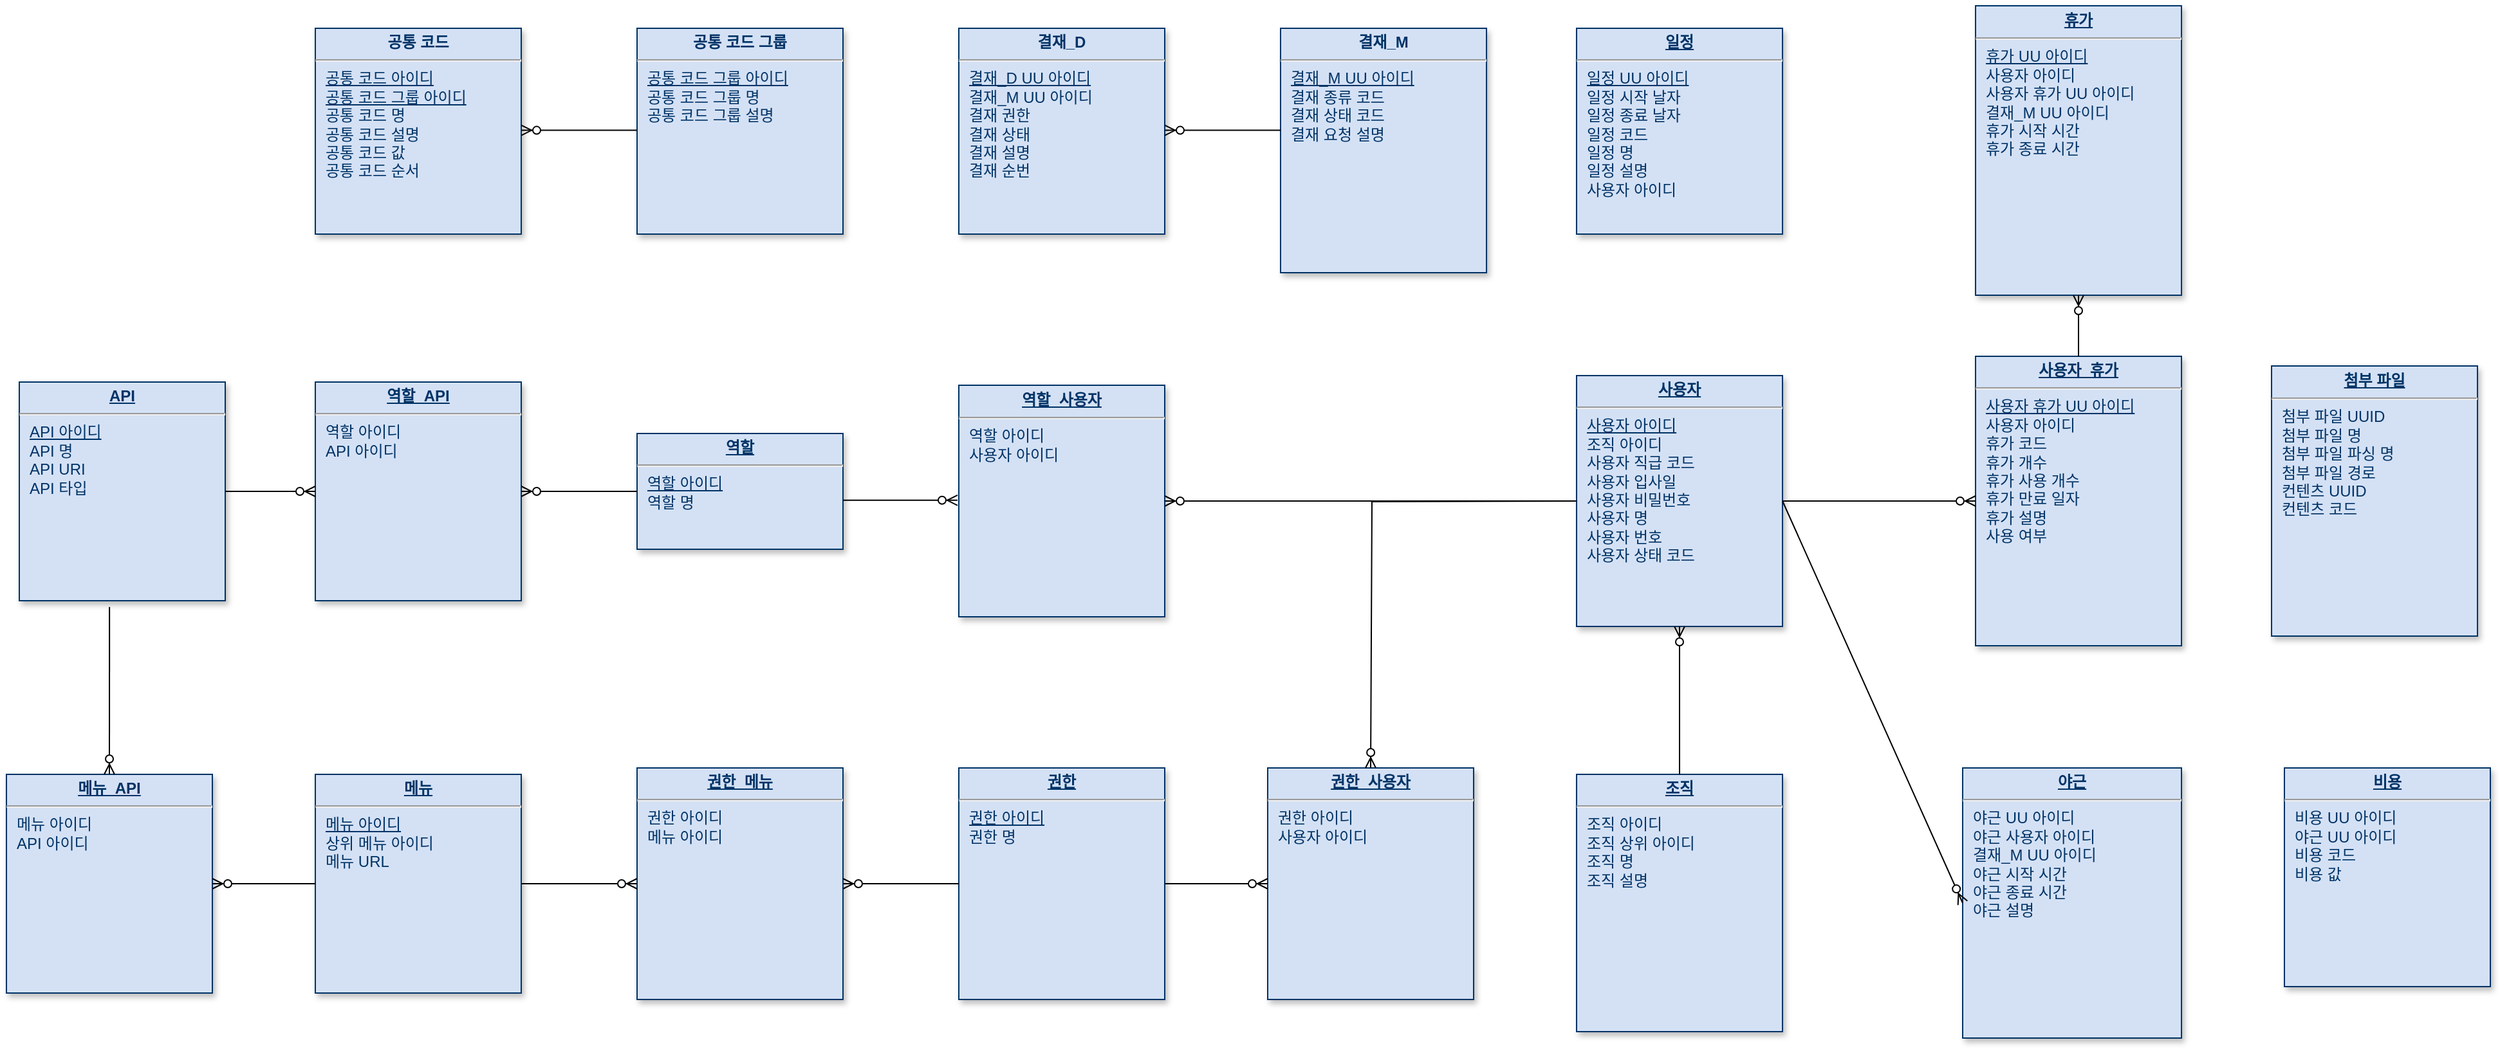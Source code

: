 <mxfile version="20.8.23" type="device"><diagram name="Page-1" id="efa7a0a1-bf9b-a30e-e6df-94a7791c09e9"><mxGraphModel dx="2260" dy="788" grid="1" gridSize="10" guides="1" tooltips="1" connect="1" arrows="1" fold="1" page="1" pageScale="1" pageWidth="826" pageHeight="1169" background="none" math="0" shadow="0"><root><mxCell id="0"/><mxCell id="1" parent="0"/><mxCell id="19" value="&lt;p style=&quot;margin: 0px; margin-top: 4px; text-align: center; text-decoration: underline;&quot;&gt;&lt;b&gt;사용자&lt;/b&gt;&lt;/p&gt;&lt;hr&gt;&lt;p style=&quot;margin: 0px; margin-left: 8px;&quot;&gt;&lt;u&gt;사용자 아이디&lt;/u&gt;&lt;/p&gt;&lt;p style=&quot;margin: 0px; margin-left: 8px;&quot;&gt;조직 아이디&lt;br&gt;사용자 직급 코드&lt;/p&gt;&lt;p style=&quot;margin: 0px; margin-left: 8px;&quot;&gt;사용자 입사일&lt;/p&gt;&lt;p style=&quot;margin: 0px; margin-left: 8px;&quot;&gt;사용자 비밀번호&lt;/p&gt;&lt;p style=&quot;margin: 0px; margin-left: 8px;&quot;&gt;사용자 명&lt;/p&gt;&lt;p style=&quot;margin: 0px; margin-left: 8px;&quot;&gt;사용자 번호&lt;/p&gt;&lt;p style=&quot;margin: 0px; margin-left: 8px;&quot;&gt;사용자 상태 코드&lt;/p&gt;&lt;p style=&quot;margin: 0px; margin-left: 8px;&quot;&gt;&lt;br&gt;&lt;/p&gt;" style="verticalAlign=top;align=left;overflow=fill;fontSize=12;fontFamily=Helvetica;html=1;strokeColor=#003366;shadow=1;fillColor=#D4E1F5;fontColor=#003366" parent="1" vertex="1"><mxGeometry x="540" y="330" width="160" height="195" as="geometry"/></mxCell><mxCell id="20" value="&lt;p style=&quot;margin: 0px; margin-top: 4px; text-align: center; text-decoration: underline;&quot;&gt;&lt;b&gt;사용자_휴가&lt;/b&gt;&lt;/p&gt;&lt;hr&gt;&lt;p style=&quot;margin: 0px; margin-left: 8px;&quot;&gt;&lt;u&gt;사용자 휴가 UU 아이디&lt;/u&gt;&lt;/p&gt;&lt;p style=&quot;margin: 0px; margin-left: 8px;&quot;&gt;사용자 아이디&lt;/p&gt;&lt;p style=&quot;margin: 0px; margin-left: 8px;&quot;&gt;휴가 코드&lt;/p&gt;&lt;p style=&quot;margin: 0px; margin-left: 8px;&quot;&gt;휴가 개수&lt;/p&gt;&lt;p style=&quot;margin: 0px; margin-left: 8px;&quot;&gt;휴가 사용 개수&lt;/p&gt;&lt;p style=&quot;margin: 0px; margin-left: 8px;&quot;&gt;휴가 만료 일자&lt;/p&gt;&lt;p style=&quot;margin: 0px; margin-left: 8px;&quot;&gt;휴가 설명&lt;/p&gt;&lt;p style=&quot;margin: 0px; margin-left: 8px;&quot;&gt;사용 여부&lt;/p&gt;" style="verticalAlign=top;align=left;overflow=fill;fontSize=12;fontFamily=Helvetica;html=1;strokeColor=#003366;shadow=1;fillColor=#D4E1F5;fontColor=#003366" parent="1" vertex="1"><mxGeometry x="850" y="315" width="160" height="225" as="geometry"/></mxCell><mxCell id="21" value="&lt;p style=&quot;margin: 0px; margin-top: 4px; text-align: center; text-decoration: underline;&quot;&gt;&lt;b&gt;일정&lt;/b&gt;&lt;/p&gt;&lt;hr&gt;&lt;p style=&quot;margin: 0px; margin-left: 8px;&quot;&gt;&lt;u&gt;일정 UU 아이디&lt;/u&gt;&lt;/p&gt;&lt;p style=&quot;margin: 0px; margin-left: 8px;&quot;&gt;일정 시작 날자&lt;/p&gt;&lt;p style=&quot;margin: 0px; margin-left: 8px;&quot;&gt;일정 종료 날자&lt;/p&gt;&lt;p style=&quot;margin: 0px; margin-left: 8px;&quot;&gt;일정 코드&lt;/p&gt;&lt;p style=&quot;margin: 0px; margin-left: 8px;&quot;&gt;일정 명&lt;/p&gt;&lt;p style=&quot;margin: 0px; margin-left: 8px;&quot;&gt;일정 설명&lt;/p&gt;&lt;p style=&quot;margin: 0px; margin-left: 8px;&quot;&gt;사용자 아이디&lt;/p&gt;" style="verticalAlign=top;align=left;overflow=fill;fontSize=12;fontFamily=Helvetica;html=1;strokeColor=#003366;shadow=1;fillColor=#D4E1F5;fontColor=#003366" parent="1" vertex="1"><mxGeometry x="540" y="60.0" width="160" height="160" as="geometry"/></mxCell><mxCell id="25" value="&lt;p style=&quot;margin: 4px 0px 0px; text-align: center;&quot;&gt;&lt;strong style=&quot;&quot;&gt;결재_D&lt;/strong&gt;&lt;/p&gt;&lt;hr&gt;&lt;p style=&quot;margin: 0px; margin-left: 8px;&quot;&gt;&lt;u&gt;결재_D UU 아이디&lt;/u&gt;&lt;/p&gt;&lt;p style=&quot;margin: 0px; margin-left: 8px;&quot;&gt;결재_M UU 아이디&lt;/p&gt;&lt;p style=&quot;margin: 0px; margin-left: 8px;&quot;&gt;결재 권한&lt;/p&gt;&lt;p style=&quot;margin: 0px; margin-left: 8px;&quot;&gt;결재 상태&lt;/p&gt;&lt;p style=&quot;margin: 0px; margin-left: 8px;&quot;&gt;결재 설명&lt;/p&gt;&lt;p style=&quot;margin: 0px; margin-left: 8px;&quot;&gt;결재 순번&lt;/p&gt;" style="verticalAlign=top;align=left;overflow=fill;fontSize=12;fontFamily=Helvetica;html=1;strokeColor=#003366;shadow=1;fillColor=#D4E1F5;fontColor=#003366" parent="1" vertex="1"><mxGeometry x="60.0" y="60.0" width="160" height="160" as="geometry"/></mxCell><mxCell id="26" value="&lt;p style=&quot;margin: 0px; margin-top: 4px; text-align: center; text-decoration: underline;&quot;&gt;&lt;strong&gt;비용&lt;/strong&gt;&lt;/p&gt;&lt;hr&gt;&lt;p style=&quot;margin: 0px; margin-left: 8px;&quot;&gt;비용 UU 아이디&lt;/p&gt;&lt;p style=&quot;margin: 0px; margin-left: 8px;&quot;&gt;야근 UU 아이디&lt;/p&gt;&lt;p style=&quot;margin: 0px; margin-left: 8px;&quot;&gt;비용 코드&lt;/p&gt;&lt;p style=&quot;margin: 0px; margin-left: 8px;&quot;&gt;비용 값&lt;/p&gt;" style="verticalAlign=top;align=left;overflow=fill;fontSize=12;fontFamily=Helvetica;html=1;strokeColor=#003366;shadow=1;fillColor=#D4E1F5;fontColor=#003366" parent="1" vertex="1"><mxGeometry x="1090" y="635" width="160" height="170" as="geometry"/></mxCell><mxCell id="27" value="&lt;p style=&quot;margin: 0px; margin-top: 4px; text-align: center; text-decoration: underline;&quot;&gt;&lt;b&gt;조직&lt;/b&gt;&lt;/p&gt;&lt;hr&gt;&lt;p style=&quot;margin: 0px; margin-left: 8px;&quot;&gt;조직 아이디&lt;/p&gt;&lt;p style=&quot;margin: 0px; margin-left: 8px;&quot;&gt;조직 상위 아이디&lt;/p&gt;&lt;p style=&quot;margin: 0px; margin-left: 8px;&quot;&gt;조직 명&lt;/p&gt;&lt;p style=&quot;margin: 0px; margin-left: 8px;&quot;&gt;조직 설명&lt;/p&gt;&lt;p style=&quot;margin: 0px; margin-left: 8px;&quot;&gt;&lt;br&gt;&lt;/p&gt;" style="verticalAlign=top;align=left;overflow=fill;fontSize=12;fontFamily=Helvetica;html=1;strokeColor=#003366;shadow=1;fillColor=#D4E1F5;fontColor=#003366" parent="1" vertex="1"><mxGeometry x="540" y="640" width="160" height="200" as="geometry"/></mxCell><mxCell id="28" value="&lt;p style=&quot;margin: 0px; margin-top: 4px; text-align: center; text-decoration: underline;&quot;&gt;&lt;strong&gt;권한&lt;/strong&gt;&lt;/p&gt;&lt;hr&gt;&lt;p style=&quot;margin: 0px; margin-left: 8px;&quot;&gt;&lt;u&gt;권한 아이디&lt;/u&gt;&lt;/p&gt;&lt;p style=&quot;margin: 0px; margin-left: 8px;&quot;&gt;권한 명&lt;/p&gt;&lt;p style=&quot;margin: 0px; margin-left: 8px;&quot;&gt;&lt;br&gt;&lt;/p&gt;" style="verticalAlign=top;align=left;overflow=fill;fontSize=12;fontFamily=Helvetica;html=1;strokeColor=#003366;shadow=1;fillColor=#D4E1F5;fontColor=#003366" parent="1" vertex="1"><mxGeometry x="60.0" y="635.0" width="160" height="180" as="geometry"/></mxCell><mxCell id="30" value="&lt;p style=&quot;margin: 0px; margin-top: 4px; text-align: center; text-decoration: underline;&quot;&gt;&lt;strong&gt;야근&lt;/strong&gt;&lt;/p&gt;&lt;hr&gt;&lt;p style=&quot;margin: 0px; margin-left: 8px;&quot;&gt;야근 UU 아이디&lt;/p&gt;&lt;p style=&quot;margin: 0px; margin-left: 8px;&quot;&gt;야근 사용자 아이디&lt;/p&gt;&lt;p style=&quot;margin: 0px; margin-left: 8px;&quot;&gt;결재_M UU 아이디&lt;/p&gt;&lt;p style=&quot;margin: 0px; margin-left: 8px;&quot;&gt;야근 시작 시간&lt;/p&gt;&lt;p style=&quot;margin: 0px; margin-left: 8px;&quot;&gt;야근 종료 시간&lt;/p&gt;&lt;p style=&quot;margin: 0px; margin-left: 8px;&quot;&gt;야근 설명&lt;/p&gt;" style="verticalAlign=top;align=left;overflow=fill;fontSize=12;fontFamily=Helvetica;html=1;strokeColor=#003366;shadow=1;fillColor=#D4E1F5;fontColor=#003366" parent="1" vertex="1"><mxGeometry x="840" y="635" width="170" height="210" as="geometry"/></mxCell><mxCell id="31" value="&lt;p style=&quot;margin: 0px; margin-top: 4px; text-align: center; text-decoration: underline;&quot;&gt;&lt;strong&gt;첨부 파일&lt;/strong&gt;&lt;/p&gt;&lt;hr&gt;&lt;p style=&quot;margin: 0px; margin-left: 8px;&quot;&gt;첨부 파일 UUID&lt;/p&gt;&lt;p style=&quot;margin: 0px; margin-left: 8px;&quot;&gt;첨부 파일 명&lt;/p&gt;&lt;p style=&quot;margin: 0px; margin-left: 8px;&quot;&gt;첨부 파일 파싱 명&lt;/p&gt;&lt;p style=&quot;margin: 0px; margin-left: 8px;&quot;&gt;첨부 파일 경로&lt;/p&gt;&lt;p style=&quot;margin: 0px; margin-left: 8px;&quot;&gt;컨텐츠 UUID&lt;/p&gt;&lt;p style=&quot;margin: 0px; margin-left: 8px;&quot;&gt;컨텐츠 코드&lt;/p&gt;" style="verticalAlign=top;align=left;overflow=fill;fontSize=12;fontFamily=Helvetica;html=1;strokeColor=#003366;shadow=1;fillColor=#D4E1F5;fontColor=#003366" parent="1" vertex="1"><mxGeometry x="1080" y="322.5" width="160" height="210" as="geometry"/></mxCell><mxCell id="33" value="&lt;p style=&quot;margin: 0px; margin-top: 4px; text-align: center; text-decoration: underline;&quot;&gt;&lt;strong&gt;역할&lt;/strong&gt;&lt;/p&gt;&lt;hr&gt;&lt;p style=&quot;margin: 0px; margin-left: 8px;&quot;&gt;&lt;u&gt;역할 아이디&lt;/u&gt;&lt;/p&gt;&lt;p style=&quot;margin: 0px; margin-left: 8px;&quot;&gt;역할 명&lt;br&gt;&lt;/p&gt;" style="verticalAlign=top;align=left;overflow=fill;fontSize=12;fontFamily=Helvetica;html=1;strokeColor=#003366;shadow=1;fillColor=#D4E1F5;fontColor=#003366" parent="1" vertex="1"><mxGeometry x="-190" y="375.0" width="160" height="90" as="geometry"/></mxCell><mxCell id="34" value="&lt;p style=&quot;margin: 0px ; margin-top: 4px ; text-align: center ; text-decoration: underline&quot;&gt;&lt;strong&gt;메뉴&lt;/strong&gt;&lt;/p&gt;&lt;hr&gt;&lt;p style=&quot;margin: 0px ; margin-left: 8px&quot;&gt;&lt;u&gt;메뉴 아이디&lt;/u&gt;&lt;/p&gt;&lt;p style=&quot;margin: 0px ; margin-left: 8px&quot;&gt;상위 메뉴 아이디&lt;/p&gt;&lt;p style=&quot;margin: 0px ; margin-left: 8px&quot;&gt;메뉴 URL&lt;/p&gt;" style="verticalAlign=top;align=left;overflow=fill;fontSize=12;fontFamily=Helvetica;html=1;strokeColor=#003366;shadow=1;fillColor=#D4E1F5;fontColor=#003366" parent="1" vertex="1"><mxGeometry x="-440" y="640" width="160" height="170" as="geometry"/></mxCell><mxCell id="35" value="&lt;p style=&quot;margin: 4px 0px 0px; text-align: center;&quot;&gt;&lt;b style=&quot;&quot;&gt;결재_M&lt;/b&gt;&lt;/p&gt;&lt;hr&gt;&lt;p style=&quot;margin: 0px; margin-left: 8px;&quot;&gt;&lt;u&gt;결재_M UU 아이디&lt;/u&gt;&lt;/p&gt;&lt;p style=&quot;margin: 0px; margin-left: 8px;&quot;&gt;결재 종류 코드&lt;/p&gt;&lt;p style=&quot;margin: 0px; margin-left: 8px;&quot;&gt;결재 상태 코드&lt;/p&gt;&lt;p style=&quot;margin: 0px; margin-left: 8px;&quot;&gt;결재 요청 설명&lt;/p&gt;&lt;p style=&quot;margin: 0px; margin-left: 8px;&quot;&gt;&lt;br&gt;&lt;/p&gt;" style="verticalAlign=top;align=left;overflow=fill;fontSize=12;fontFamily=Helvetica;html=1;strokeColor=#003366;shadow=1;fillColor=#D4E1F5;fontColor=#003366" parent="1" vertex="1"><mxGeometry x="310" y="60.0" width="160" height="190" as="geometry"/></mxCell><mxCell id="GC09_5yyIAjx3o4Mujx2-112" value="&lt;p style=&quot;margin: 0px; margin-top: 4px; text-align: center; text-decoration: underline;&quot;&gt;&lt;b&gt;휴가&lt;/b&gt;&lt;/p&gt;&lt;hr&gt;&lt;p style=&quot;margin: 0px; margin-left: 8px;&quot;&gt;&lt;u&gt;휴가 UU 아이디&lt;/u&gt;&lt;/p&gt;&lt;p style=&quot;margin: 0px; margin-left: 8px;&quot;&gt;사용자 아이디&lt;/p&gt;&lt;p style=&quot;margin: 0px; margin-left: 8px;&quot;&gt;사용자 휴가 UU 아이디&lt;/p&gt;&lt;p style=&quot;margin: 0px; margin-left: 8px;&quot;&gt;결재_M UU 아이디&lt;br&gt;&lt;/p&gt;&lt;p style=&quot;margin: 0px; margin-left: 8px;&quot;&gt;휴가 시작 시간&lt;/p&gt;&lt;p style=&quot;margin: 0px; margin-left: 8px;&quot;&gt;휴가 종료 시간&lt;/p&gt;" style="verticalAlign=top;align=left;overflow=fill;fontSize=12;fontFamily=Helvetica;html=1;strokeColor=#003366;shadow=1;fillColor=#D4E1F5;fontColor=#003366" parent="1" vertex="1"><mxGeometry x="850" y="42.5" width="160" height="225" as="geometry"/></mxCell><mxCell id="pDk9LVOdJZfk1oNghU2--113" value="&lt;p style=&quot;margin: 0px; margin-top: 4px; text-align: center; text-decoration: underline;&quot;&gt;&lt;strong&gt;권한_메뉴&lt;/strong&gt;&lt;/p&gt;&lt;hr&gt;&lt;p style=&quot;margin: 0px; margin-left: 8px;&quot;&gt;권한 아이디&lt;/p&gt;&lt;p style=&quot;margin: 0px; margin-left: 8px;&quot;&gt;메뉴 아이디&lt;/p&gt;&lt;p style=&quot;margin: 0px; margin-left: 8px;&quot;&gt;&lt;br&gt;&lt;/p&gt;" style="verticalAlign=top;align=left;overflow=fill;fontSize=12;fontFamily=Helvetica;html=1;strokeColor=#003366;shadow=1;fillColor=#D4E1F5;fontColor=#003366;direction=east;" parent="1" vertex="1"><mxGeometry x="-190.0" y="635.0" width="160" height="180" as="geometry"/></mxCell><mxCell id="pDk9LVOdJZfk1oNghU2--114" value="&lt;p style=&quot;margin: 0px ; margin-top: 4px ; text-align: center ; text-decoration: underline&quot;&gt;&lt;b&gt;API&lt;/b&gt;&lt;/p&gt;&lt;hr&gt;&lt;p style=&quot;margin: 0px ; margin-left: 8px&quot;&gt;&lt;u&gt;API 아이디&lt;/u&gt;&lt;/p&gt;&lt;p style=&quot;margin: 0px ; margin-left: 8px&quot;&gt;API 명&lt;/p&gt;&lt;p style=&quot;margin: 0px ; margin-left: 8px&quot;&gt;API URI&lt;/p&gt;&lt;p style=&quot;margin: 0px ; margin-left: 8px&quot;&gt;API 타입&lt;/p&gt;&lt;p style=&quot;margin: 0px ; margin-left: 8px&quot;&gt;&lt;br&gt;&lt;/p&gt;" style="verticalAlign=top;align=left;overflow=fill;fontSize=12;fontFamily=Helvetica;html=1;strokeColor=#003366;shadow=1;fillColor=#D4E1F5;fontColor=#003366" parent="1" vertex="1"><mxGeometry x="-670" y="335" width="160" height="170" as="geometry"/></mxCell><mxCell id="pDk9LVOdJZfk1oNghU2--115" value="&lt;p style=&quot;margin: 0px ; margin-top: 4px ; text-align: center ; text-decoration: underline&quot;&gt;&lt;strong&gt;메뉴_API&lt;/strong&gt;&lt;/p&gt;&lt;hr&gt;&lt;p style=&quot;margin: 0px ; margin-left: 8px&quot;&gt;메뉴 아이디&lt;/p&gt;&lt;p style=&quot;margin: 0px ; margin-left: 8px&quot;&gt;API 아이디&lt;/p&gt;" style="verticalAlign=top;align=left;overflow=fill;fontSize=12;fontFamily=Helvetica;html=1;strokeColor=#003366;shadow=1;fillColor=#D4E1F5;fontColor=#003366" parent="1" vertex="1"><mxGeometry x="-680" y="640" width="160" height="170" as="geometry"/></mxCell><mxCell id="pDk9LVOdJZfk1oNghU2--116" value="&lt;p style=&quot;margin: 0px; margin-top: 4px; text-align: center; text-decoration: underline;&quot;&gt;&lt;strong&gt;권한_사용자&lt;/strong&gt;&lt;/p&gt;&lt;hr&gt;&lt;p style=&quot;margin: 0px; margin-left: 8px;&quot;&gt;권한 아이디&lt;/p&gt;&lt;p style=&quot;margin: 0px; margin-left: 8px;&quot;&gt;사용자 아이디&lt;/p&gt;&lt;p style=&quot;margin: 0px; margin-left: 8px;&quot;&gt;&lt;br&gt;&lt;/p&gt;" style="verticalAlign=top;align=left;overflow=fill;fontSize=12;fontFamily=Helvetica;html=1;strokeColor=#003366;shadow=1;fillColor=#D4E1F5;fontColor=#003366" parent="1" vertex="1"><mxGeometry x="300.0" y="635.0" width="160" height="180" as="geometry"/></mxCell><mxCell id="pDk9LVOdJZfk1oNghU2--117" value="&lt;p style=&quot;margin: 0px; margin-top: 4px; text-align: center; text-decoration: underline;&quot;&gt;&lt;b&gt;역할_사용자&lt;/b&gt;&lt;/p&gt;&lt;hr&gt;&lt;p style=&quot;margin: 0px; margin-left: 8px;&quot;&gt;역할 아이디&lt;/p&gt;&lt;p style=&quot;margin: 0px; margin-left: 8px;&quot;&gt;사용자 아이디&lt;/p&gt;&lt;p style=&quot;margin: 0px; margin-left: 8px;&quot;&gt;&lt;br&gt;&lt;/p&gt;" style="verticalAlign=top;align=left;overflow=fill;fontSize=12;fontFamily=Helvetica;html=1;strokeColor=#003366;shadow=1;fillColor=#D4E1F5;fontColor=#003366" parent="1" vertex="1"><mxGeometry x="60.0" y="337.5" width="160" height="180" as="geometry"/></mxCell><mxCell id="pDk9LVOdJZfk1oNghU2--118" value="&lt;p style=&quot;margin: 0px ; margin-top: 4px ; text-align: center ; text-decoration: underline&quot;&gt;&lt;strong&gt;역할_API&lt;/strong&gt;&lt;/p&gt;&lt;hr&gt;&lt;p style=&quot;margin: 0px ; margin-left: 8px&quot;&gt;역할 아이디&lt;/p&gt;&lt;p style=&quot;margin: 0px ; margin-left: 8px&quot;&gt;API 아이디&lt;/p&gt;" style="verticalAlign=top;align=left;overflow=fill;fontSize=12;fontFamily=Helvetica;html=1;strokeColor=#003366;shadow=1;fillColor=#D4E1F5;fontColor=#003366" parent="1" vertex="1"><mxGeometry x="-440" y="335" width="160" height="170" as="geometry"/></mxCell><mxCell id="Tgc7-UUROzezp4vlFefw-38" value="" style="fontSize=12;html=1;endArrow=ERzeroToMany;endFill=1;rounded=0;exitX=0.5;exitY=0;exitDx=0;exitDy=0;entryX=0.5;entryY=1;entryDx=0;entryDy=0;" parent="1" source="27" target="19" edge="1"><mxGeometry width="100" height="100" relative="1" as="geometry"><mxPoint x="610" y="610" as="sourcePoint"/><mxPoint x="710" y="510" as="targetPoint"/></mxGeometry></mxCell><mxCell id="Tgc7-UUROzezp4vlFefw-40" value="" style="fontSize=12;html=1;endArrow=ERzeroToMany;endFill=1;rounded=0;exitX=1;exitY=0.5;exitDx=0;exitDy=0;entryX=0;entryY=0.5;entryDx=0;entryDy=0;" parent="1" source="19" target="20" edge="1"><mxGeometry width="100" height="100" relative="1" as="geometry"><mxPoint x="730" y="465" as="sourcePoint"/><mxPoint x="770" y="430" as="targetPoint"/></mxGeometry></mxCell><mxCell id="Tgc7-UUROzezp4vlFefw-41" value="" style="fontSize=12;html=1;endArrow=ERzeroToMany;endFill=1;rounded=0;exitX=0.5;exitY=0;exitDx=0;exitDy=0;entryX=0.5;entryY=1;entryDx=0;entryDy=0;" parent="1" source="20" target="GC09_5yyIAjx3o4Mujx2-112" edge="1"><mxGeometry width="100" height="100" relative="1" as="geometry"><mxPoint x="710" y="439" as="sourcePoint"/><mxPoint x="780" y="440" as="targetPoint"/></mxGeometry></mxCell><mxCell id="Tgc7-UUROzezp4vlFefw-42" value="" style="fontSize=12;html=1;endArrow=ERzeroToMany;endFill=1;rounded=0;exitX=0;exitY=0.5;exitDx=0;exitDy=0;entryX=0.5;entryY=0;entryDx=0;entryDy=0;" parent="1" source="19" target="pDk9LVOdJZfk1oNghU2--116" edge="1"><mxGeometry width="100" height="100" relative="1" as="geometry"><mxPoint x="360" y="435" as="sourcePoint"/><mxPoint x="360" y="320" as="targetPoint"/><Array as="points"><mxPoint x="381" y="428"/></Array></mxGeometry></mxCell><mxCell id="Tgc7-UUROzezp4vlFefw-43" value="" style="fontSize=12;html=1;endArrow=ERzeroToMany;endFill=1;rounded=0;exitX=0;exitY=0.5;exitDx=0;exitDy=0;entryX=1;entryY=0.5;entryDx=0;entryDy=0;" parent="1" source="19" target="pDk9LVOdJZfk1oNghU2--117" edge="1"><mxGeometry width="100" height="100" relative="1" as="geometry"><mxPoint x="320" y="452.5" as="sourcePoint"/><mxPoint x="320" y="337.5" as="targetPoint"/></mxGeometry></mxCell><mxCell id="Tgc7-UUROzezp4vlFefw-44" value="" style="fontSize=12;html=1;endArrow=ERzeroToMany;endFill=1;rounded=0;exitX=1;exitY=0.5;exitDx=0;exitDy=0;entryX=0;entryY=0.5;entryDx=0;entryDy=0;" parent="1" source="28" target="pDk9LVOdJZfk1oNghU2--116" edge="1"><mxGeometry width="100" height="100" relative="1" as="geometry"><mxPoint x="260" y="699" as="sourcePoint"/><mxPoint x="260" y="584" as="targetPoint"/></mxGeometry></mxCell><mxCell id="Tgc7-UUROzezp4vlFefw-45" value="" style="fontSize=12;html=1;endArrow=ERzeroToMany;endFill=1;rounded=0;exitX=1;exitY=0.5;exitDx=0;exitDy=0;entryX=-0.004;entryY=0.442;entryDx=0;entryDy=0;entryPerimeter=0;" parent="1" edge="1"><mxGeometry width="100" height="100" relative="1" as="geometry"><mxPoint x="-30" y="426.91" as="sourcePoint"/><mxPoint x="59" y="426.91" as="targetPoint"/></mxGeometry></mxCell><mxCell id="Tgc7-UUROzezp4vlFefw-46" value="" style="fontSize=12;html=1;endArrow=ERzeroToMany;endFill=1;rounded=0;exitX=0;exitY=0.5;exitDx=0;exitDy=0;" parent="1" source="33" target="pDk9LVOdJZfk1oNghU2--118" edge="1"><mxGeometry width="100" height="100" relative="1" as="geometry"><mxPoint x="-190" y="512.5" as="sourcePoint"/><mxPoint x="-101" y="512.5" as="targetPoint"/></mxGeometry></mxCell><mxCell id="Tgc7-UUROzezp4vlFefw-47" value="" style="fontSize=12;html=1;endArrow=ERzeroToMany;endFill=1;rounded=0;exitX=1;exitY=0.5;exitDx=0;exitDy=0;" parent="1" source="pDk9LVOdJZfk1oNghU2--114" target="pDk9LVOdJZfk1oNghU2--118" edge="1"><mxGeometry width="100" height="100" relative="1" as="geometry"><mxPoint x="-510" y="441" as="sourcePoint"/><mxPoint x="-600" y="444" as="targetPoint"/></mxGeometry></mxCell><mxCell id="Tgc7-UUROzezp4vlFefw-48" value="" style="fontSize=12;html=1;endArrow=ERzeroToMany;endFill=1;rounded=0;exitX=0.438;exitY=1.029;exitDx=0;exitDy=0;exitPerimeter=0;entryX=0.5;entryY=0;entryDx=0;entryDy=0;" parent="1" source="pDk9LVOdJZfk1oNghU2--114" target="pDk9LVOdJZfk1oNghU2--115" edge="1"><mxGeometry width="100" height="100" relative="1" as="geometry"><mxPoint x="-500" y="430" as="sourcePoint"/><mxPoint x="-430" y="430" as="targetPoint"/></mxGeometry></mxCell><mxCell id="Tgc7-UUROzezp4vlFefw-49" value="" style="fontSize=12;html=1;endArrow=ERzeroToMany;endFill=1;rounded=0;exitX=0;exitY=0.5;exitDx=0;exitDy=0;entryX=1;entryY=0.5;entryDx=0;entryDy=0;" parent="1" source="34" target="pDk9LVOdJZfk1oNghU2--115" edge="1"><mxGeometry width="100" height="100" relative="1" as="geometry"><mxPoint x="-500" y="430" as="sourcePoint"/><mxPoint x="-430" y="430" as="targetPoint"/></mxGeometry></mxCell><mxCell id="Tgc7-UUROzezp4vlFefw-50" value="" style="fontSize=12;html=1;endArrow=ERzeroToMany;endFill=1;rounded=0;exitX=1;exitY=0.5;exitDx=0;exitDy=0;entryX=0;entryY=0.5;entryDx=0;entryDy=0;" parent="1" source="34" target="pDk9LVOdJZfk1oNghU2--113" edge="1"><mxGeometry width="100" height="100" relative="1" as="geometry"><mxPoint x="-500" y="430" as="sourcePoint"/><mxPoint x="-430" y="430" as="targetPoint"/></mxGeometry></mxCell><mxCell id="Tgc7-UUROzezp4vlFefw-51" value="" style="fontSize=12;html=1;endArrow=ERzeroToMany;endFill=1;rounded=0;exitX=0;exitY=0.5;exitDx=0;exitDy=0;entryX=1;entryY=0.5;entryDx=0;entryDy=0;" parent="1" source="28" target="pDk9LVOdJZfk1oNghU2--113" edge="1"><mxGeometry width="100" height="100" relative="1" as="geometry"><mxPoint x="230" y="740" as="sourcePoint"/><mxPoint x="319" y="740" as="targetPoint"/></mxGeometry></mxCell><mxCell id="Tgc7-UUROzezp4vlFefw-52" value="" style="fontSize=12;html=1;endArrow=ERzeroToMany;endFill=1;rounded=0;entryX=0;entryY=0.5;entryDx=0;entryDy=0;exitX=1;exitY=0.5;exitDx=0;exitDy=0;" parent="1" source="19" target="30" edge="1"><mxGeometry width="100" height="100" relative="1" as="geometry"><mxPoint x="740" y="350" as="sourcePoint"/><mxPoint x="860" y="438" as="targetPoint"/></mxGeometry></mxCell><mxCell id="KtGC9aIujTDvEhXypuiG-35" value="&lt;p style=&quot;margin: 4px 0px 0px; text-align: center;&quot;&gt;&lt;b&gt;공통 코드 그룹&lt;/b&gt;&lt;/p&gt;&lt;hr&gt;&lt;p style=&quot;margin: 0px; margin-left: 8px;&quot;&gt;&lt;u&gt;공통 코드 그룹 아이디&lt;/u&gt;&lt;/p&gt;&lt;p style=&quot;margin: 0px; margin-left: 8px;&quot;&gt;공통 코드 그룹 명&lt;/p&gt;&lt;p style=&quot;margin: 0px; margin-left: 8px;&quot;&gt;공통 코드 그룹 설명&lt;/p&gt;" style="verticalAlign=top;align=left;overflow=fill;fontSize=12;fontFamily=Helvetica;html=1;strokeColor=#003366;shadow=1;fillColor=#D4E1F5;fontColor=#003366" parent="1" vertex="1"><mxGeometry x="-190.0" y="60.0" width="160" height="160" as="geometry"/></mxCell><mxCell id="KtGC9aIujTDvEhXypuiG-36" value="&lt;p style=&quot;margin: 4px 0px 0px; text-align: center;&quot;&gt;&lt;strong style=&quot;&quot;&gt;공통 코드&lt;/strong&gt;&lt;/p&gt;&lt;hr&gt;&lt;p style=&quot;margin: 0px; margin-left: 8px;&quot;&gt;&lt;u&gt;공통 코드 아이디&lt;/u&gt;&lt;/p&gt;&lt;p style=&quot;margin: 0px; margin-left: 8px;&quot;&gt;&lt;u&gt;공통 코드 그룹 아이디&lt;/u&gt;&lt;/p&gt;&lt;p style=&quot;margin: 0px; margin-left: 8px;&quot;&gt;공통 코드 명&lt;/p&gt;&lt;p style=&quot;margin: 0px; margin-left: 8px;&quot;&gt;공통 코드 설명&lt;/p&gt;&lt;p style=&quot;margin: 0px; margin-left: 8px;&quot;&gt;공통 코드 값&lt;/p&gt;&lt;p style=&quot;margin: 0px; margin-left: 8px;&quot;&gt;공통 코드 순서&lt;/p&gt;" style="verticalAlign=top;align=left;overflow=fill;fontSize=12;fontFamily=Helvetica;html=1;strokeColor=#003366;shadow=1;fillColor=#D4E1F5;fontColor=#003366" parent="1" vertex="1"><mxGeometry x="-440.0" y="60.0" width="160" height="160" as="geometry"/></mxCell><mxCell id="KtGC9aIujTDvEhXypuiG-37" value="" style="fontSize=12;html=1;endArrow=ERzeroToMany;endFill=1;rounded=0;exitX=0;exitY=0.5;exitDx=0;exitDy=0;" parent="1" edge="1"><mxGeometry width="100" height="100" relative="1" as="geometry"><mxPoint x="-190" y="139.29" as="sourcePoint"/><mxPoint x="-280" y="139.29" as="targetPoint"/></mxGeometry></mxCell><mxCell id="KtGC9aIujTDvEhXypuiG-38" value="" style="fontSize=12;html=1;endArrow=ERzeroToMany;endFill=1;rounded=0;exitX=0;exitY=0.5;exitDx=0;exitDy=0;" parent="1" edge="1"><mxGeometry width="100" height="100" relative="1" as="geometry"><mxPoint x="310" y="139.29" as="sourcePoint"/><mxPoint x="220" y="139.29" as="targetPoint"/></mxGeometry></mxCell></root></mxGraphModel></diagram></mxfile>